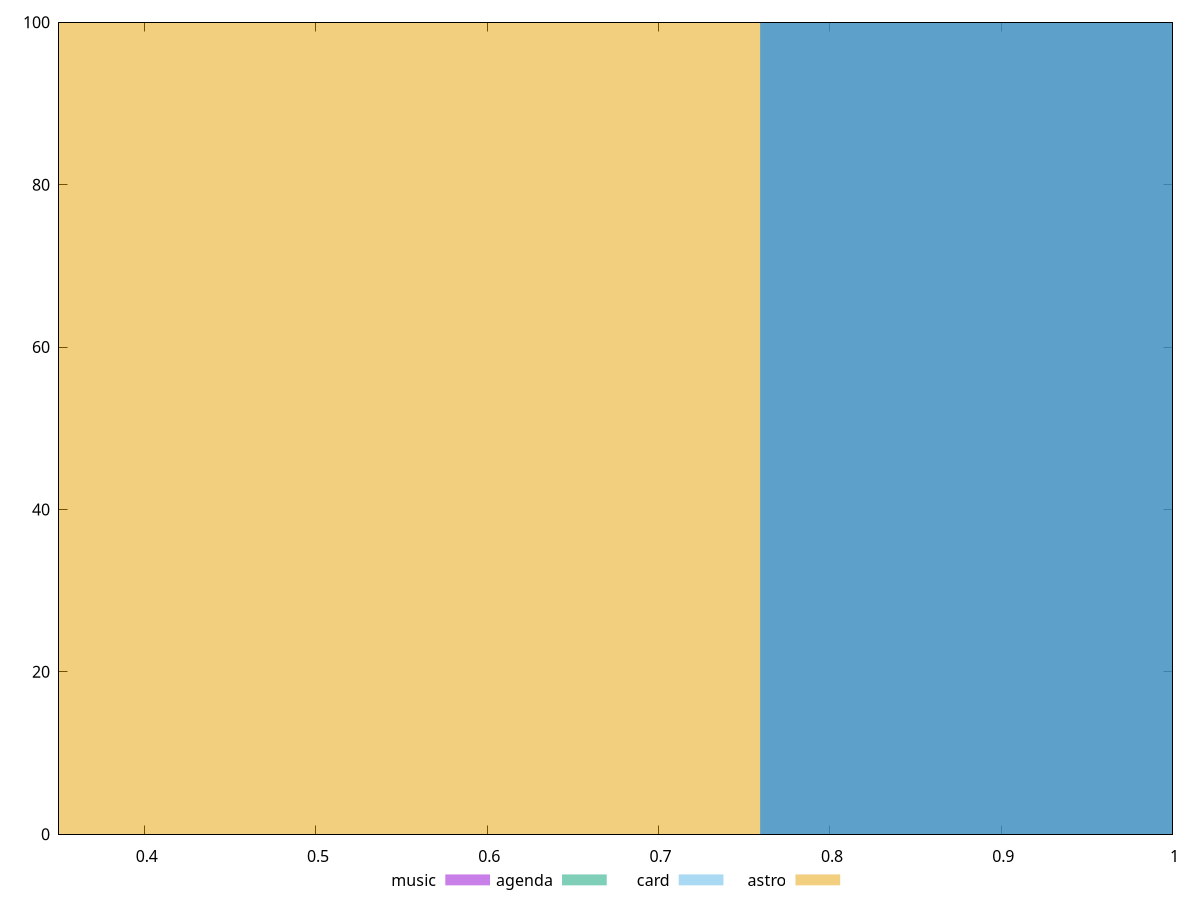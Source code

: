 reset

$music <<EOF
1.0124165361477402 100
EOF

$agenda <<EOF
1.0124165361477402 100
EOF

$card <<EOF
1.0124165361477402 100
EOF

$astro <<EOF
0.5062082680738701 100
EOF

set key outside below
set boxwidth 0.5062082680738701
set xrange [0.35:1]
set yrange [0:100]
set trange [0:100]
set style fill transparent solid 0.5 noborder
set terminal svg size 640, 520 enhanced background rgb 'white'
set output "reports/report_00032_2021-02-25T10-28-15.087Z/first-cpu-idle/comparison/histogram/all_score.svg"

plot $music title "music" with boxes, \
     $agenda title "agenda" with boxes, \
     $card title "card" with boxes, \
     $astro title "astro" with boxes

reset
